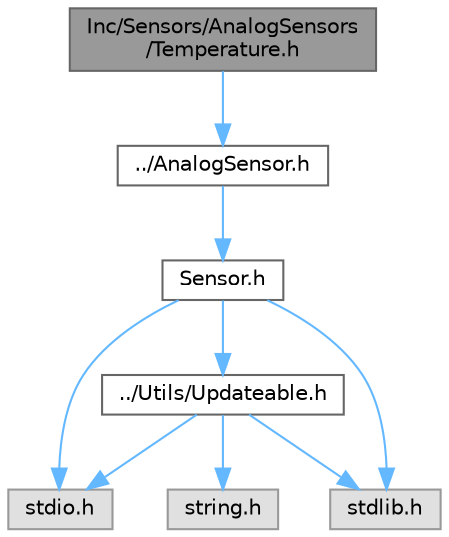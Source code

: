 digraph "Inc/Sensors/AnalogSensors/Temperature.h"
{
 // LATEX_PDF_SIZE
  bgcolor="transparent";
  edge [fontname=Helvetica,fontsize=10,labelfontname=Helvetica,labelfontsize=10];
  node [fontname=Helvetica,fontsize=10,shape=box,height=0.2,width=0.4];
  Node1 [label="Inc/Sensors/AnalogSensors\l/Temperature.h",height=0.2,width=0.4,color="gray40", fillcolor="grey60", style="filled", fontcolor="black",tooltip=" "];
  Node1 -> Node2 [color="steelblue1",style="solid"];
  Node2 [label="../AnalogSensor.h",height=0.2,width=0.4,color="grey40", fillcolor="white", style="filled",URL="$AnalogSensor_8h.html",tooltip=" "];
  Node2 -> Node3 [color="steelblue1",style="solid"];
  Node3 [label="Sensor.h",height=0.2,width=0.4,color="grey40", fillcolor="white", style="filled",URL="$Sensor_8h.html",tooltip=" "];
  Node3 -> Node4 [color="steelblue1",style="solid"];
  Node4 [label="stdio.h",height=0.2,width=0.4,color="grey60", fillcolor="#E0E0E0", style="filled",tooltip=" "];
  Node3 -> Node5 [color="steelblue1",style="solid"];
  Node5 [label="stdlib.h",height=0.2,width=0.4,color="grey60", fillcolor="#E0E0E0", style="filled",tooltip=" "];
  Node3 -> Node6 [color="steelblue1",style="solid"];
  Node6 [label="../Utils/Updateable.h",height=0.2,width=0.4,color="grey40", fillcolor="white", style="filled",URL="$Updateable_8h.html",tooltip=" "];
  Node6 -> Node4 [color="steelblue1",style="solid"];
  Node6 -> Node5 [color="steelblue1",style="solid"];
  Node6 -> Node7 [color="steelblue1",style="solid"];
  Node7 [label="string.h",height=0.2,width=0.4,color="grey60", fillcolor="#E0E0E0", style="filled",tooltip=" "];
}
